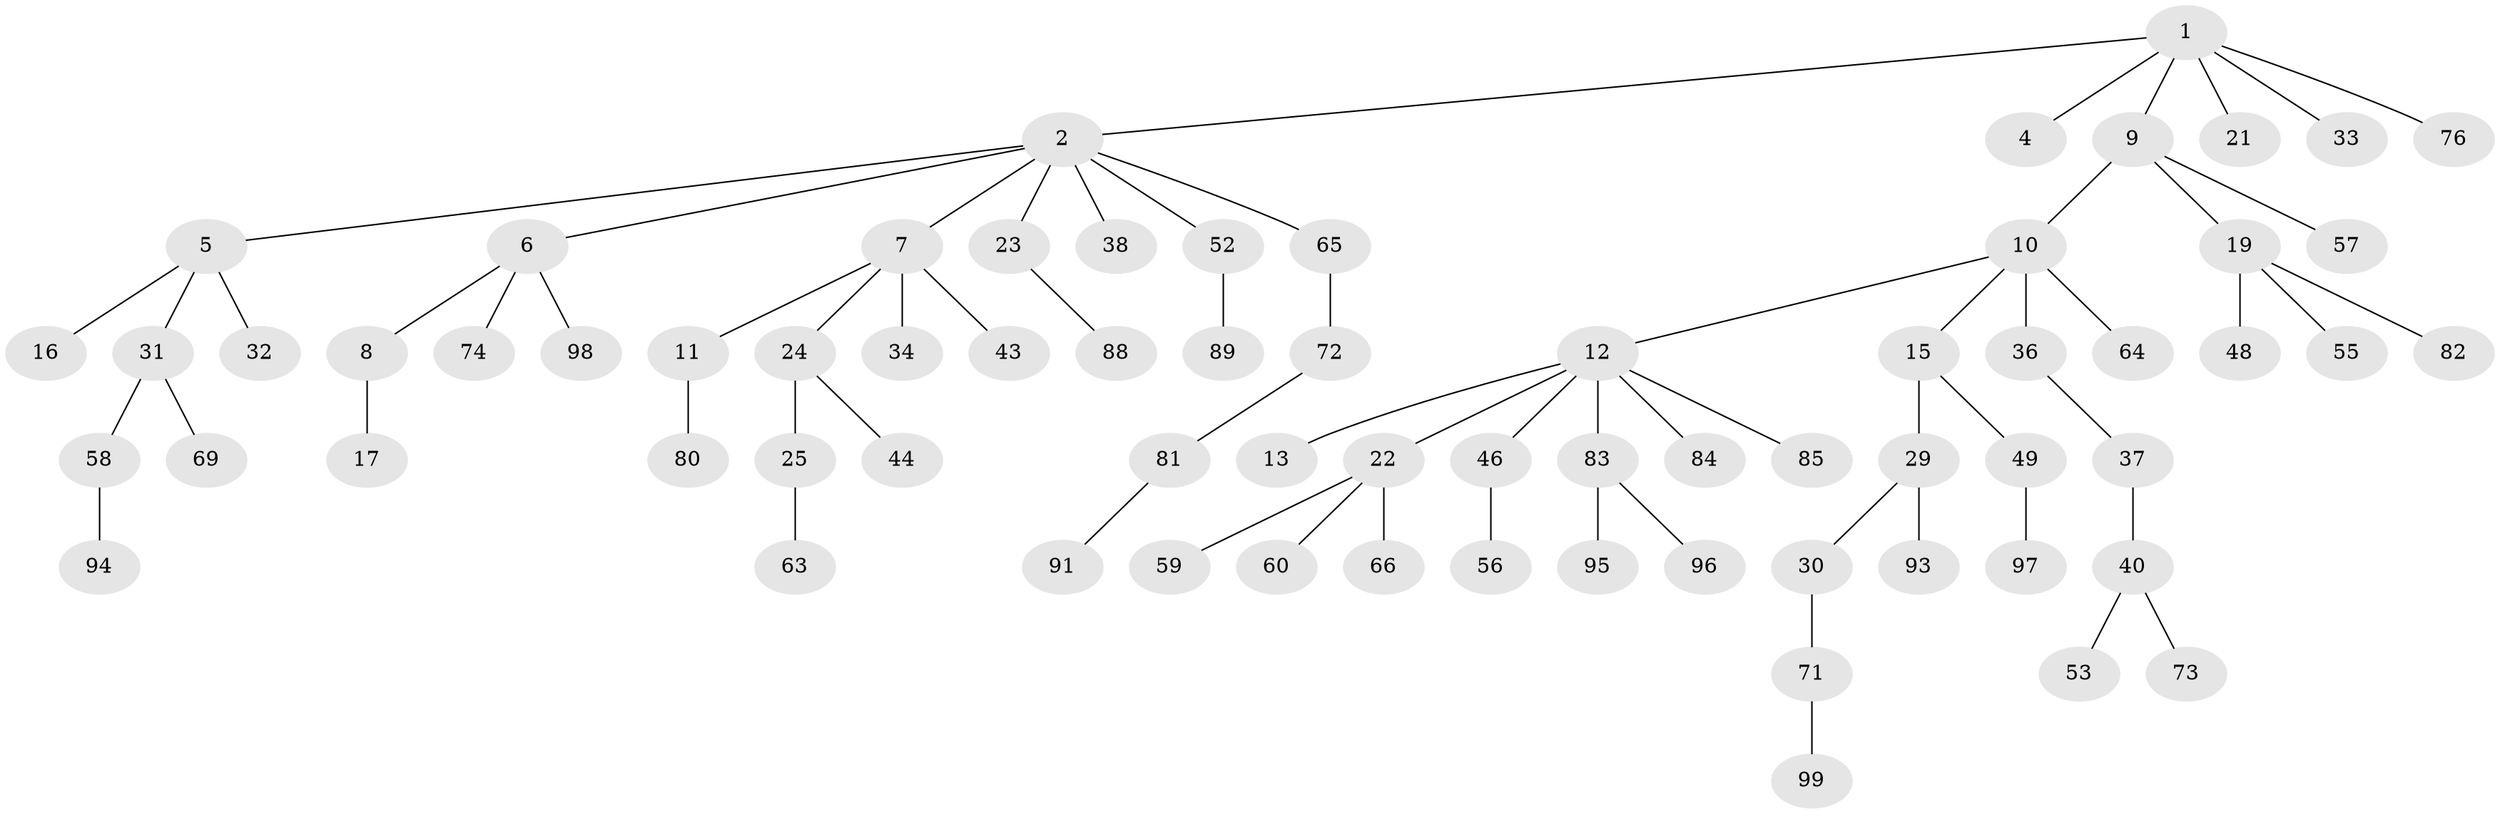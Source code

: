 // Generated by graph-tools (version 1.1) at 2025/24/03/03/25 07:24:07]
// undirected, 70 vertices, 69 edges
graph export_dot {
graph [start="1"]
  node [color=gray90,style=filled];
  1 [super="+14"];
  2 [super="+3"];
  4 [super="+68"];
  5 [super="+27"];
  6 [super="+28"];
  7 [super="+20"];
  8;
  9;
  10 [super="+18"];
  11 [super="+47"];
  12 [super="+26"];
  13;
  15 [super="+35"];
  16;
  17 [super="+102"];
  19 [super="+39"];
  21 [super="+62"];
  22 [super="+42"];
  23;
  24 [super="+51"];
  25 [super="+41"];
  29 [super="+45"];
  30 [super="+87"];
  31 [super="+54"];
  32;
  33;
  34;
  36;
  37 [super="+75"];
  38 [super="+79"];
  40 [super="+100"];
  43;
  44;
  46 [super="+70"];
  48;
  49 [super="+50"];
  52;
  53;
  55 [super="+78"];
  56;
  57 [super="+67"];
  58 [super="+61"];
  59;
  60;
  63;
  64;
  65 [super="+101"];
  66;
  69;
  71;
  72 [super="+90"];
  73;
  74 [super="+77"];
  76;
  80;
  81 [super="+86"];
  82;
  83 [super="+92"];
  84;
  85;
  88;
  89;
  91;
  93;
  94;
  95;
  96;
  97;
  98;
  99;
  1 -- 2;
  1 -- 4;
  1 -- 9;
  1 -- 76;
  1 -- 21;
  1 -- 33;
  2 -- 5;
  2 -- 23;
  2 -- 65;
  2 -- 7;
  2 -- 52;
  2 -- 38;
  2 -- 6;
  5 -- 16;
  5 -- 32;
  5 -- 31;
  6 -- 8;
  6 -- 74;
  6 -- 98;
  7 -- 11;
  7 -- 24;
  7 -- 34;
  7 -- 43;
  8 -- 17;
  9 -- 10;
  9 -- 19;
  9 -- 57;
  10 -- 12;
  10 -- 15;
  10 -- 64;
  10 -- 36;
  11 -- 80;
  12 -- 13;
  12 -- 22;
  12 -- 46;
  12 -- 83;
  12 -- 85;
  12 -- 84;
  15 -- 29;
  15 -- 49;
  19 -- 82;
  19 -- 48;
  19 -- 55;
  22 -- 66;
  22 -- 59;
  22 -- 60;
  23 -- 88;
  24 -- 25;
  24 -- 44;
  25 -- 63;
  29 -- 30;
  29 -- 93;
  30 -- 71;
  31 -- 69;
  31 -- 58;
  36 -- 37;
  37 -- 40;
  40 -- 53;
  40 -- 73;
  46 -- 56;
  49 -- 97;
  52 -- 89;
  58 -- 94;
  65 -- 72;
  71 -- 99;
  72 -- 81;
  81 -- 91;
  83 -- 95;
  83 -- 96;
}
